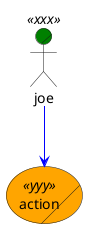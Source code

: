 {
  "sha1": "px5j5dwy0ivsd4lqbq12oa2rn076jru",
  "insertion": {
    "when": "2024-06-04T17:28:41.828Z",
    "url": "https://github.com/plantuml/plantuml/issues/1320",
    "user": "plantuml@gmail.com"
  }
}
@startuml
:joe:/ <<xxx>> #green
(action)/ <<yyy>> #orange
joe -[#blue]-> action
@enduml
